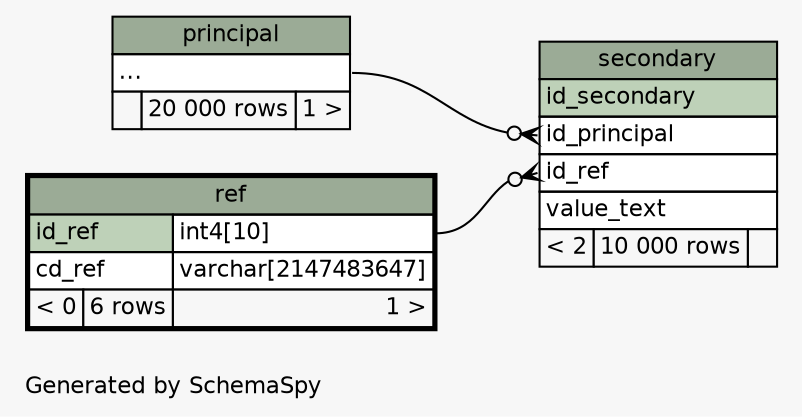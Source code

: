 // dot 2.38.0 on Linux 4.13.0-32-generic
// SchemaSpy rev 590
digraph "twoDegreesRelationshipsDiagram" {
  graph [
    rankdir="RL"
    bgcolor="#f7f7f7"
    label="\nGenerated by SchemaSpy"
    labeljust="l"
    nodesep="0.18"
    ranksep="0.46"
    fontname="Helvetica"
    fontsize="11"
  ];
  node [
    fontname="Helvetica"
    fontsize="11"
    shape="plaintext"
  ];
  edge [
    arrowsize="0.8"
  ];
  "secondary":"id_principal":w -> "principal":"elipses":e [arrowhead=none dir=back arrowtail=crowodot];
  "secondary":"id_ref":w -> "ref":"id_ref.type":e [arrowhead=none dir=back arrowtail=crowodot];
  "principal" [
    label=<
    <TABLE BORDER="0" CELLBORDER="1" CELLSPACING="0" BGCOLOR="#ffffff">
      <TR><TD COLSPAN="3" BGCOLOR="#9bab96" ALIGN="CENTER">principal</TD></TR>
      <TR><TD PORT="elipses" COLSPAN="3" ALIGN="LEFT">...</TD></TR>
      <TR><TD ALIGN="LEFT" BGCOLOR="#f7f7f7">  </TD><TD ALIGN="RIGHT" BGCOLOR="#f7f7f7">20 000 rows</TD><TD ALIGN="RIGHT" BGCOLOR="#f7f7f7">1 &gt;</TD></TR>
    </TABLE>>
    URL="principal.html"
    tooltip="principal"
  ];
  "ref" [
    label=<
    <TABLE BORDER="2" CELLBORDER="1" CELLSPACING="0" BGCOLOR="#ffffff">
      <TR><TD COLSPAN="3" BGCOLOR="#9bab96" ALIGN="CENTER">ref</TD></TR>
      <TR><TD PORT="id_ref" COLSPAN="2" BGCOLOR="#bed1b8" ALIGN="LEFT">id_ref</TD><TD PORT="id_ref.type" ALIGN="LEFT">int4[10]</TD></TR>
      <TR><TD PORT="cd_ref" COLSPAN="2" ALIGN="LEFT">cd_ref</TD><TD PORT="cd_ref.type" ALIGN="LEFT">varchar[2147483647]</TD></TR>
      <TR><TD ALIGN="LEFT" BGCOLOR="#f7f7f7">&lt; 0</TD><TD ALIGN="RIGHT" BGCOLOR="#f7f7f7">6 rows</TD><TD ALIGN="RIGHT" BGCOLOR="#f7f7f7">1 &gt;</TD></TR>
    </TABLE>>
    URL="ref.html"
    tooltip="ref"
  ];
  "secondary" [
    label=<
    <TABLE BORDER="0" CELLBORDER="1" CELLSPACING="0" BGCOLOR="#ffffff">
      <TR><TD COLSPAN="3" BGCOLOR="#9bab96" ALIGN="CENTER">secondary</TD></TR>
      <TR><TD PORT="id_secondary" COLSPAN="3" BGCOLOR="#bed1b8" ALIGN="LEFT">id_secondary</TD></TR>
      <TR><TD PORT="id_principal" COLSPAN="3" ALIGN="LEFT">id_principal</TD></TR>
      <TR><TD PORT="id_ref" COLSPAN="3" ALIGN="LEFT">id_ref</TD></TR>
      <TR><TD PORT="value_text" COLSPAN="3" ALIGN="LEFT">value_text</TD></TR>
      <TR><TD ALIGN="LEFT" BGCOLOR="#f7f7f7">&lt; 2</TD><TD ALIGN="RIGHT" BGCOLOR="#f7f7f7">10 000 rows</TD><TD ALIGN="RIGHT" BGCOLOR="#f7f7f7">  </TD></TR>
    </TABLE>>
    URL="secondary.html"
    tooltip="secondary"
  ];
}
